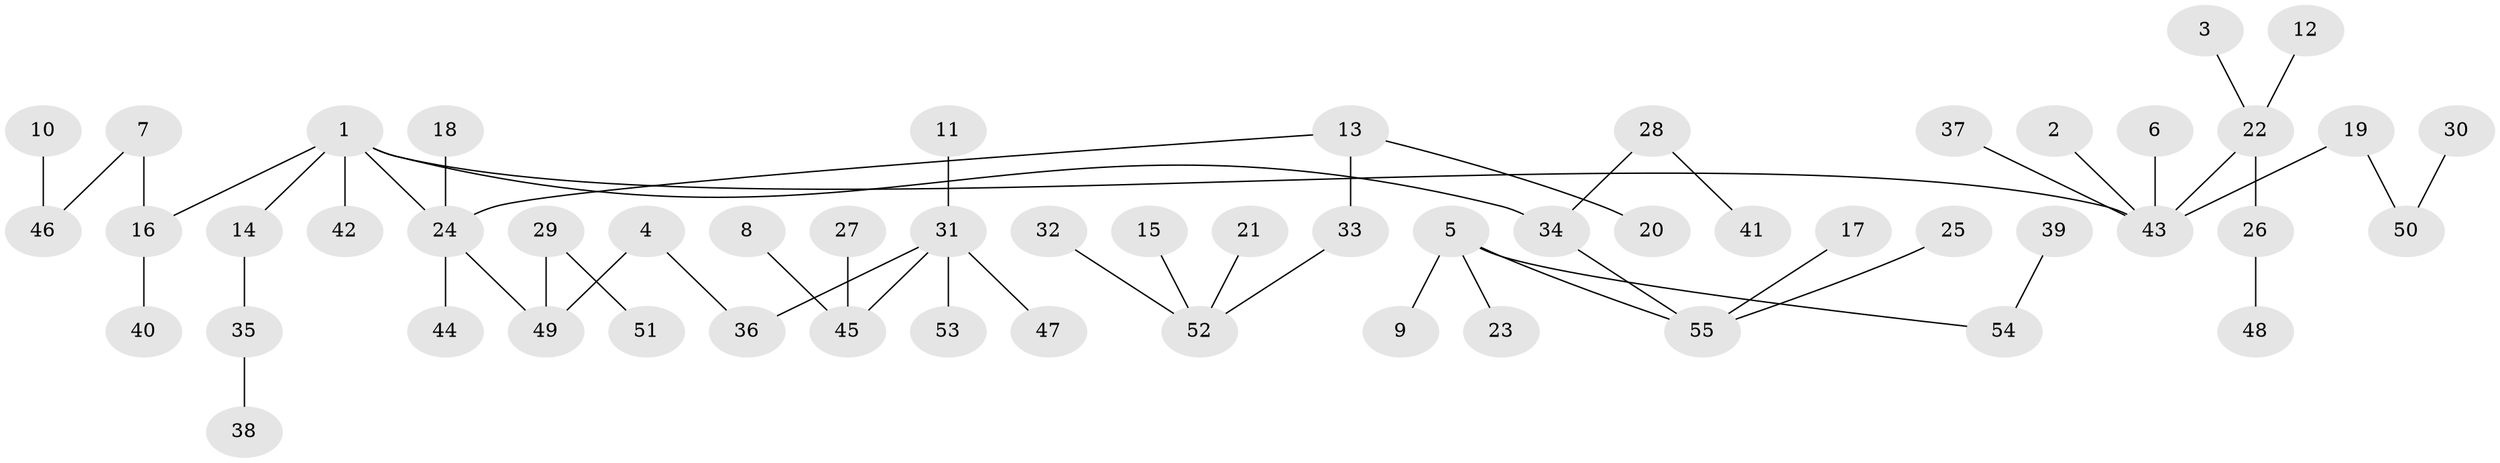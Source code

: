 // original degree distribution, {6: 0.021897810218978103, 3: 0.10948905109489052, 5: 0.021897810218978103, 1: 0.5547445255474452, 7: 0.014598540145985401, 4: 0.08029197080291971, 2: 0.1897810218978102, 8: 0.0072992700729927005}
// Generated by graph-tools (version 1.1) at 2025/37/03/04/25 23:37:21]
// undirected, 55 vertices, 54 edges
graph export_dot {
  node [color=gray90,style=filled];
  1;
  2;
  3;
  4;
  5;
  6;
  7;
  8;
  9;
  10;
  11;
  12;
  13;
  14;
  15;
  16;
  17;
  18;
  19;
  20;
  21;
  22;
  23;
  24;
  25;
  26;
  27;
  28;
  29;
  30;
  31;
  32;
  33;
  34;
  35;
  36;
  37;
  38;
  39;
  40;
  41;
  42;
  43;
  44;
  45;
  46;
  47;
  48;
  49;
  50;
  51;
  52;
  53;
  54;
  55;
  1 -- 14 [weight=1.0];
  1 -- 16 [weight=1.0];
  1 -- 24 [weight=1.0];
  1 -- 34 [weight=1.0];
  1 -- 42 [weight=1.0];
  1 -- 43 [weight=1.0];
  2 -- 43 [weight=1.0];
  3 -- 22 [weight=1.0];
  4 -- 36 [weight=1.0];
  4 -- 49 [weight=1.0];
  5 -- 9 [weight=1.0];
  5 -- 23 [weight=1.0];
  5 -- 54 [weight=1.0];
  5 -- 55 [weight=1.0];
  6 -- 43 [weight=1.0];
  7 -- 16 [weight=1.0];
  7 -- 46 [weight=1.0];
  8 -- 45 [weight=1.0];
  10 -- 46 [weight=1.0];
  11 -- 31 [weight=1.0];
  12 -- 22 [weight=1.0];
  13 -- 20 [weight=1.0];
  13 -- 24 [weight=1.0];
  13 -- 33 [weight=1.0];
  14 -- 35 [weight=1.0];
  15 -- 52 [weight=1.0];
  16 -- 40 [weight=1.0];
  17 -- 55 [weight=1.0];
  18 -- 24 [weight=1.0];
  19 -- 43 [weight=1.0];
  19 -- 50 [weight=1.0];
  21 -- 52 [weight=1.0];
  22 -- 26 [weight=1.0];
  22 -- 43 [weight=1.0];
  24 -- 44 [weight=1.0];
  24 -- 49 [weight=1.0];
  25 -- 55 [weight=1.0];
  26 -- 48 [weight=1.0];
  27 -- 45 [weight=1.0];
  28 -- 34 [weight=1.0];
  28 -- 41 [weight=1.0];
  29 -- 49 [weight=1.0];
  29 -- 51 [weight=1.0];
  30 -- 50 [weight=1.0];
  31 -- 36 [weight=1.0];
  31 -- 45 [weight=1.0];
  31 -- 47 [weight=1.0];
  31 -- 53 [weight=1.0];
  32 -- 52 [weight=1.0];
  33 -- 52 [weight=1.0];
  34 -- 55 [weight=1.0];
  35 -- 38 [weight=1.0];
  37 -- 43 [weight=1.0];
  39 -- 54 [weight=1.0];
}
